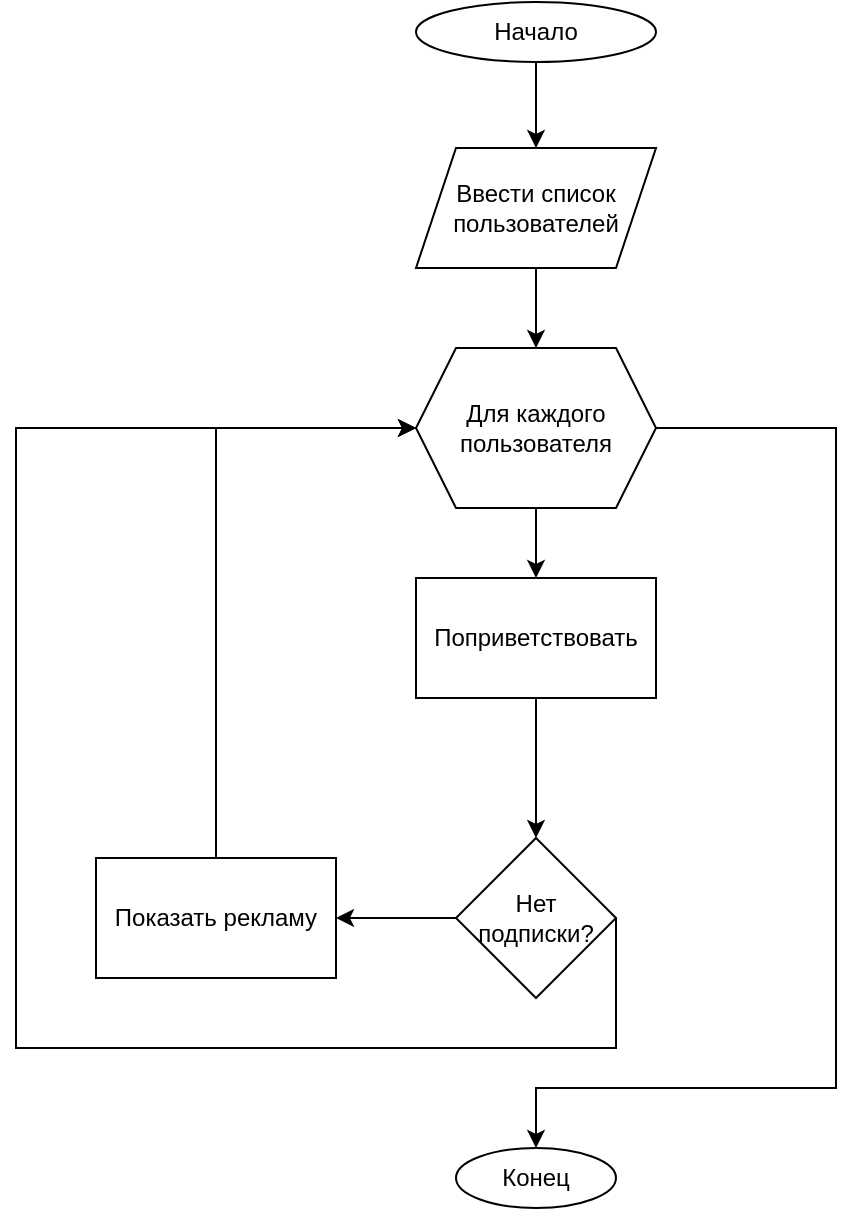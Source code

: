 <mxfile version="21.2.1" type="github">
  <diagram name="Page-1" id="74e2e168-ea6b-b213-b513-2b3c1d86103e">
    <mxGraphModel dx="1434" dy="764" grid="1" gridSize="10" guides="1" tooltips="1" connect="1" arrows="1" fold="1" page="1" pageScale="1" pageWidth="1100" pageHeight="850" background="none" math="0" shadow="0">
      <root>
        <mxCell id="0" />
        <mxCell id="1" parent="0" />
        <mxCell id="u2NoyVDMFFo2EpSreYgd-13" value="" style="edgeStyle=orthogonalEdgeStyle;rounded=0;orthogonalLoop=1;jettySize=auto;html=1;" edge="1" parent="1" source="u2NoyVDMFFo2EpSreYgd-2" target="u2NoyVDMFFo2EpSreYgd-3">
          <mxGeometry relative="1" as="geometry" />
        </mxCell>
        <mxCell id="u2NoyVDMFFo2EpSreYgd-2" value="Начало" style="ellipse;whiteSpace=wrap;html=1;" vertex="1" parent="1">
          <mxGeometry x="490" y="77" width="120" height="30" as="geometry" />
        </mxCell>
        <mxCell id="u2NoyVDMFFo2EpSreYgd-14" value="" style="edgeStyle=orthogonalEdgeStyle;rounded=0;orthogonalLoop=1;jettySize=auto;html=1;" edge="1" parent="1" source="u2NoyVDMFFo2EpSreYgd-3">
          <mxGeometry relative="1" as="geometry">
            <mxPoint x="550" y="250" as="targetPoint" />
          </mxGeometry>
        </mxCell>
        <mxCell id="u2NoyVDMFFo2EpSreYgd-3" value="Ввести список пользователей" style="shape=parallelogram;perimeter=parallelogramPerimeter;whiteSpace=wrap;html=1;fixedSize=1;" vertex="1" parent="1">
          <mxGeometry x="490" y="150" width="120" height="60" as="geometry" />
        </mxCell>
        <mxCell id="u2NoyVDMFFo2EpSreYgd-34" value="" style="edgeStyle=orthogonalEdgeStyle;rounded=0;orthogonalLoop=1;jettySize=auto;html=1;" edge="1" parent="1" source="u2NoyVDMFFo2EpSreYgd-11" target="u2NoyVDMFFo2EpSreYgd-33">
          <mxGeometry relative="1" as="geometry" />
        </mxCell>
        <mxCell id="u2NoyVDMFFo2EpSreYgd-11" value="Поприветствовать" style="whiteSpace=wrap;html=1;" vertex="1" parent="1">
          <mxGeometry x="490" y="365" width="120" height="60" as="geometry" />
        </mxCell>
        <mxCell id="u2NoyVDMFFo2EpSreYgd-30" value="" style="edgeStyle=orthogonalEdgeStyle;rounded=0;orthogonalLoop=1;jettySize=auto;html=1;" edge="1" parent="1" source="u2NoyVDMFFo2EpSreYgd-28" target="u2NoyVDMFFo2EpSreYgd-11">
          <mxGeometry relative="1" as="geometry" />
        </mxCell>
        <mxCell id="u2NoyVDMFFo2EpSreYgd-39" value="" style="edgeStyle=orthogonalEdgeStyle;rounded=0;orthogonalLoop=1;jettySize=auto;html=1;" edge="1" parent="1" source="u2NoyVDMFFo2EpSreYgd-28" target="u2NoyVDMFFo2EpSreYgd-38">
          <mxGeometry relative="1" as="geometry">
            <Array as="points">
              <mxPoint x="700" y="290" />
              <mxPoint x="700" y="620" />
              <mxPoint x="550" y="620" />
            </Array>
          </mxGeometry>
        </mxCell>
        <mxCell id="u2NoyVDMFFo2EpSreYgd-28" value="Для каждого пользователя" style="shape=hexagon;perimeter=hexagonPerimeter2;whiteSpace=wrap;html=1;fixedSize=1;" vertex="1" parent="1">
          <mxGeometry x="490" y="250" width="120" height="80" as="geometry" />
        </mxCell>
        <mxCell id="u2NoyVDMFFo2EpSreYgd-36" value="" style="edgeStyle=orthogonalEdgeStyle;rounded=0;orthogonalLoop=1;jettySize=auto;html=1;" edge="1" parent="1" source="u2NoyVDMFFo2EpSreYgd-33" target="u2NoyVDMFFo2EpSreYgd-35">
          <mxGeometry relative="1" as="geometry" />
        </mxCell>
        <mxCell id="u2NoyVDMFFo2EpSreYgd-42" style="edgeStyle=orthogonalEdgeStyle;rounded=0;orthogonalLoop=1;jettySize=auto;html=1;exitX=1;exitY=0.5;exitDx=0;exitDy=0;entryX=0;entryY=0.5;entryDx=0;entryDy=0;" edge="1" parent="1" source="u2NoyVDMFFo2EpSreYgd-33" target="u2NoyVDMFFo2EpSreYgd-28">
          <mxGeometry relative="1" as="geometry">
            <Array as="points">
              <mxPoint x="590" y="600" />
              <mxPoint x="290" y="600" />
              <mxPoint x="290" y="290" />
            </Array>
          </mxGeometry>
        </mxCell>
        <mxCell id="u2NoyVDMFFo2EpSreYgd-33" value="Нет подписки?" style="rhombus;whiteSpace=wrap;html=1;" vertex="1" parent="1">
          <mxGeometry x="510" y="495" width="80" height="80" as="geometry" />
        </mxCell>
        <mxCell id="u2NoyVDMFFo2EpSreYgd-37" style="edgeStyle=orthogonalEdgeStyle;rounded=0;orthogonalLoop=1;jettySize=auto;html=1;exitX=0.5;exitY=0;exitDx=0;exitDy=0;entryX=0;entryY=0.5;entryDx=0;entryDy=0;" edge="1" parent="1" source="u2NoyVDMFFo2EpSreYgd-35" target="u2NoyVDMFFo2EpSreYgd-28">
          <mxGeometry relative="1" as="geometry" />
        </mxCell>
        <mxCell id="u2NoyVDMFFo2EpSreYgd-35" value="Показать рекламу" style="whiteSpace=wrap;html=1;" vertex="1" parent="1">
          <mxGeometry x="330" y="505" width="120" height="60" as="geometry" />
        </mxCell>
        <mxCell id="u2NoyVDMFFo2EpSreYgd-38" value="Конец" style="ellipse;whiteSpace=wrap;html=1;" vertex="1" parent="1">
          <mxGeometry x="510" y="650" width="80" height="30" as="geometry" />
        </mxCell>
      </root>
    </mxGraphModel>
  </diagram>
</mxfile>
